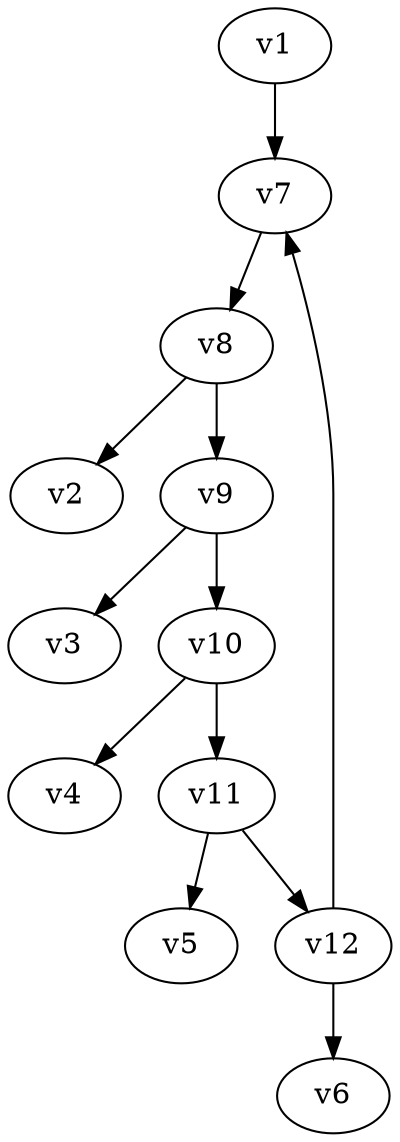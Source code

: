 digraph massive_hexagon_0 {
overall_factor=1;
multiplicity_factor=1;
v1;
v2;
v3;
v4;
v5;
v6;
v7 [int_id="V_134"];
v8 [int_id="V_134"];
v9 [int_id="V_134"];
v10 [int_id="V_134"];
v11 [int_id="V_134"];
v12 [int_id="V_134"];
v1 -> v7 [pdg=22, name=p1, mom=p1];
v8 -> v2 [pdg=22, name=p2, mom=p2];
v9 -> v3 [pdg=22, name=p3, mom=p3];
v10 -> v4 [pdg=22, name=p4, mom=p4];
v11 -> v5 [pdg=22, name=p5, mom=p5];
v12 -> v6 [pdg=22, name=p6, mom=p6];
v7 -> v8 [pdg=6, name=q1];
v8 -> v9 [pdg=6, name=q2];
v9 -> v10 [pdg=6, name=q3];
v10 -> v11 [pdg=6, name=q4];
v11 -> v12 [pdg=6, name=q5, lmb_index=0];
v12 -> v7 [pdg=6, name=q6];
}
